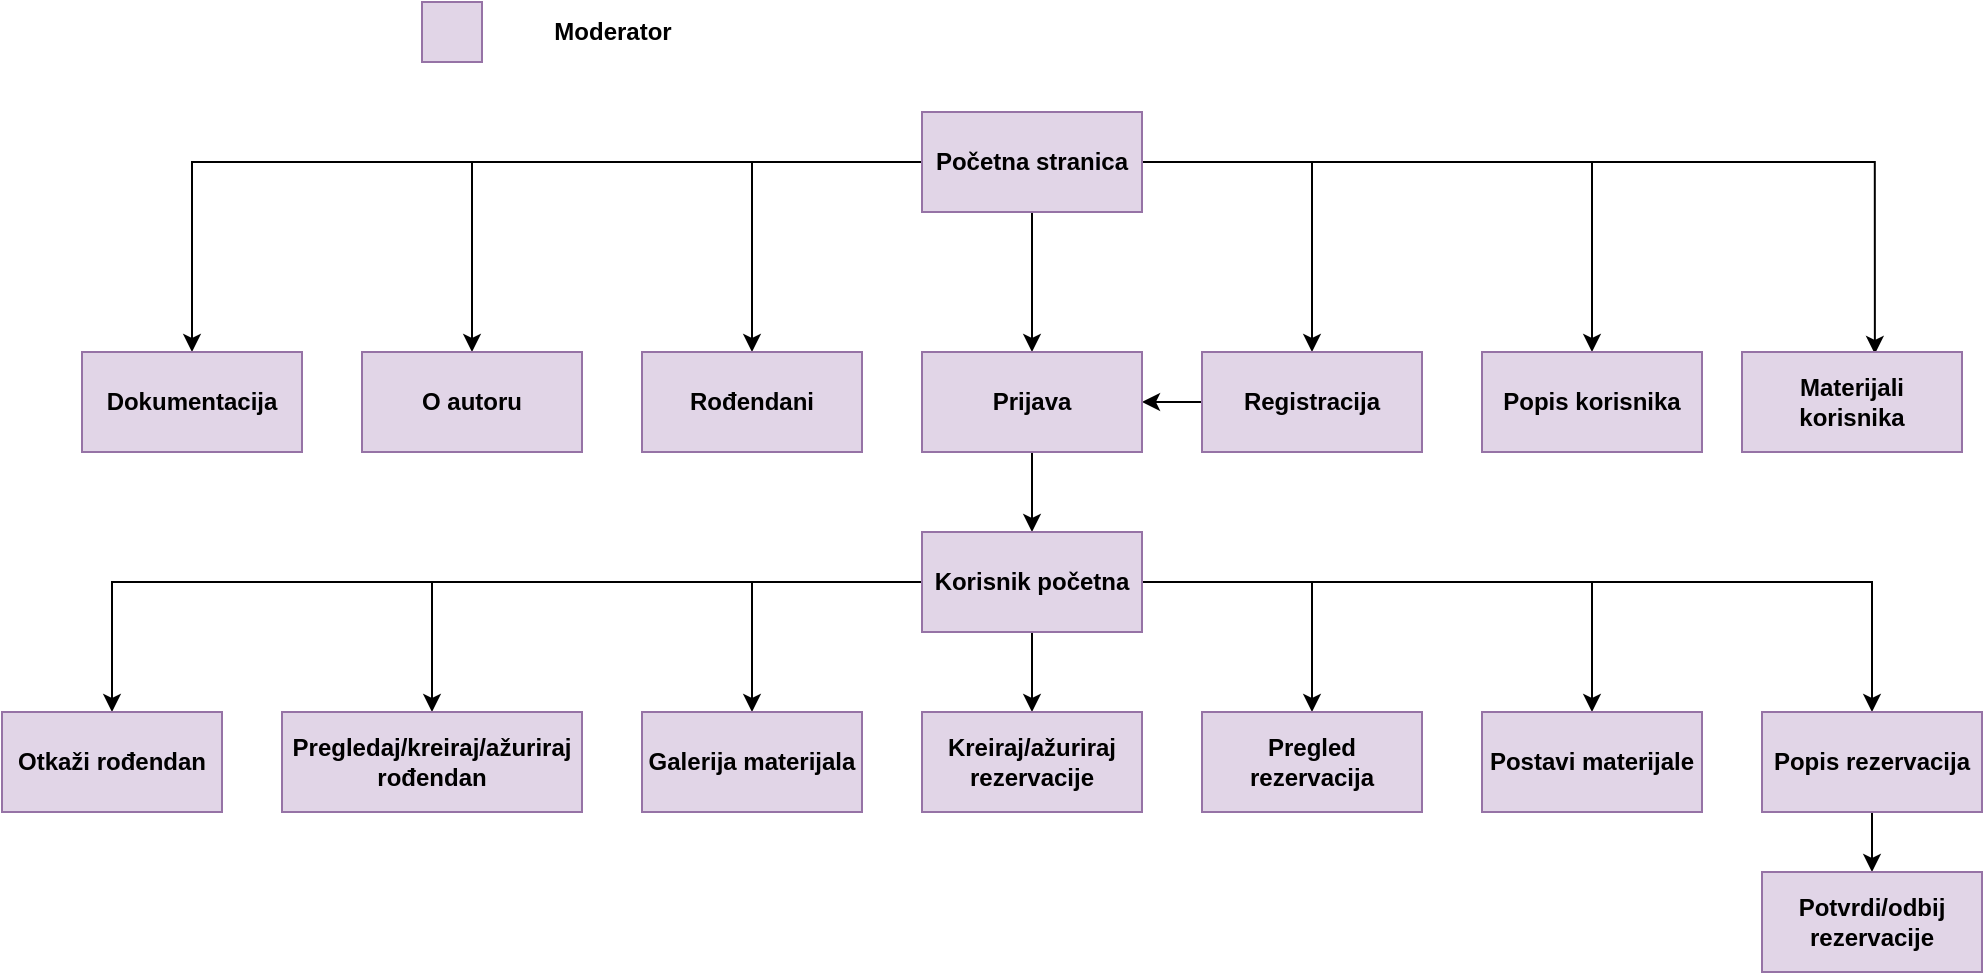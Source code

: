 <mxfile version="14.6.0" type="device"><diagram id="HSLmitHPJW2SpCY2HVNp" name="Page-1"><mxGraphModel dx="2048" dy="578" grid="1" gridSize="10" guides="1" tooltips="1" connect="1" arrows="1" fold="1" page="1" pageScale="1" pageWidth="827" pageHeight="1169" math="0" shadow="0"><root><mxCell id="0"/><mxCell id="1" parent="0"/><mxCell id="id5DaIY5rdnW3tC4CSox-4" style="edgeStyle=orthogonalEdgeStyle;rounded=0;orthogonalLoop=1;jettySize=auto;html=1;entryX=0.5;entryY=0;entryDx=0;entryDy=0;" parent="1" source="id5DaIY5rdnW3tC4CSox-1" target="id5DaIY5rdnW3tC4CSox-3" edge="1"><mxGeometry relative="1" as="geometry"/></mxCell><mxCell id="id5DaIY5rdnW3tC4CSox-5" style="edgeStyle=orthogonalEdgeStyle;rounded=0;orthogonalLoop=1;jettySize=auto;html=1;" parent="1" source="id5DaIY5rdnW3tC4CSox-1" target="id5DaIY5rdnW3tC4CSox-2" edge="1"><mxGeometry relative="1" as="geometry"/></mxCell><mxCell id="id5DaIY5rdnW3tC4CSox-9" style="edgeStyle=orthogonalEdgeStyle;rounded=0;orthogonalLoop=1;jettySize=auto;html=1;" parent="1" source="id5DaIY5rdnW3tC4CSox-1" target="id5DaIY5rdnW3tC4CSox-7" edge="1"><mxGeometry relative="1" as="geometry"/></mxCell><mxCell id="id5DaIY5rdnW3tC4CSox-10" style="edgeStyle=orthogonalEdgeStyle;rounded=0;orthogonalLoop=1;jettySize=auto;html=1;" parent="1" source="id5DaIY5rdnW3tC4CSox-1" target="id5DaIY5rdnW3tC4CSox-8" edge="1"><mxGeometry relative="1" as="geometry"/></mxCell><mxCell id="id5DaIY5rdnW3tC4CSox-12" style="edgeStyle=orthogonalEdgeStyle;rounded=0;orthogonalLoop=1;jettySize=auto;html=1;" parent="1" source="id5DaIY5rdnW3tC4CSox-1" target="id5DaIY5rdnW3tC4CSox-11" edge="1"><mxGeometry relative="1" as="geometry"/></mxCell><mxCell id="id5DaIY5rdnW3tC4CSox-14" style="edgeStyle=orthogonalEdgeStyle;rounded=0;orthogonalLoop=1;jettySize=auto;html=1;entryX=0.604;entryY=0.02;entryDx=0;entryDy=0;entryPerimeter=0;" parent="1" source="id5DaIY5rdnW3tC4CSox-1" target="id5DaIY5rdnW3tC4CSox-13" edge="1"><mxGeometry relative="1" as="geometry"/></mxCell><mxCell id="id5DaIY5rdnW3tC4CSox-16" style="edgeStyle=orthogonalEdgeStyle;rounded=0;orthogonalLoop=1;jettySize=auto;html=1;" parent="1" source="id5DaIY5rdnW3tC4CSox-1" target="id5DaIY5rdnW3tC4CSox-15" edge="1"><mxGeometry relative="1" as="geometry"/></mxCell><mxCell id="id5DaIY5rdnW3tC4CSox-1" value="Početna stranica" style="rounded=0;whiteSpace=wrap;html=1;" parent="1" vertex="1"><mxGeometry x="430" y="70" width="110" height="50" as="geometry"/></mxCell><mxCell id="id5DaIY5rdnW3tC4CSox-6" style="edgeStyle=orthogonalEdgeStyle;rounded=0;orthogonalLoop=1;jettySize=auto;html=1;" parent="1" source="id5DaIY5rdnW3tC4CSox-2" target="id5DaIY5rdnW3tC4CSox-3" edge="1"><mxGeometry relative="1" as="geometry"/></mxCell><mxCell id="id5DaIY5rdnW3tC4CSox-2" value="Registracija" style="rounded=0;whiteSpace=wrap;html=1;" parent="1" vertex="1"><mxGeometry x="570" y="190" width="110" height="50" as="geometry"/></mxCell><mxCell id="id5DaIY5rdnW3tC4CSox-3" value="Prijava" style="rounded=0;whiteSpace=wrap;html=1;" parent="1" vertex="1"><mxGeometry x="430" y="190" width="110" height="50" as="geometry"/></mxCell><mxCell id="id5DaIY5rdnW3tC4CSox-7" value="Dokumentacija" style="rounded=0;whiteSpace=wrap;html=1;" parent="1" vertex="1"><mxGeometry x="10" y="190" width="110" height="50" as="geometry"/></mxCell><mxCell id="id5DaIY5rdnW3tC4CSox-8" value="O autoru" style="rounded=0;whiteSpace=wrap;html=1;" parent="1" vertex="1"><mxGeometry x="150" y="190" width="110" height="50" as="geometry"/></mxCell><mxCell id="id5DaIY5rdnW3tC4CSox-11" value="Popis korisnika" style="rounded=0;whiteSpace=wrap;html=1;fillColor=#e1d5e7;strokeColor=#9673a6;fontStyle=1" parent="1" vertex="1"><mxGeometry x="710" y="190" width="110" height="50" as="geometry"/></mxCell><mxCell id="id5DaIY5rdnW3tC4CSox-13" value="Materijali korisnika" style="rounded=0;whiteSpace=wrap;html=1;fillColor=#e1d5e7;strokeColor=#9673a6;fontStyle=1" parent="1" vertex="1"><mxGeometry x="840" y="190" width="110" height="50" as="geometry"/></mxCell><mxCell id="id5DaIY5rdnW3tC4CSox-15" value="Rođendani" style="rounded=0;whiteSpace=wrap;html=1;" parent="1" vertex="1"><mxGeometry x="290" y="190" width="110" height="50" as="geometry"/></mxCell><mxCell id="AdI4QJxQi17u43fjtSbK-2" value="Moderator" style="text;html=1;align=center;verticalAlign=middle;resizable=0;points=[];autosize=1;strokeColor=none;fontStyle=1" parent="1" vertex="1"><mxGeometry x="240" y="20" width="70" height="20" as="geometry"/></mxCell><mxCell id="AdI4QJxQi17u43fjtSbK-3" value="" style="rounded=0;whiteSpace=wrap;html=1;fillColor=#d5e8d4;strokeColor=#82b366;" parent="1" vertex="1"><mxGeometry x="180" y="15" width="30" height="30" as="geometry"/></mxCell><mxCell id="AdI4QJxQi17u43fjtSbK-4" value="Početna stranica" style="rounded=0;whiteSpace=wrap;html=1;fillColor=#d5e8d4;strokeColor=#82b366;fontStyle=1" parent="1" vertex="1"><mxGeometry x="430" y="70" width="110" height="50" as="geometry"/></mxCell><mxCell id="FQ97rtZtPJb6xNXVmRn3-3" style="edgeStyle=orthogonalEdgeStyle;rounded=0;orthogonalLoop=1;jettySize=auto;html=1;entryX=0.5;entryY=0;entryDx=0;entryDy=0;" parent="1" source="AdI4QJxQi17u43fjtSbK-5" target="FQ97rtZtPJb6xNXVmRn3-2" edge="1"><mxGeometry relative="1" as="geometry"/></mxCell><mxCell id="AdI4QJxQi17u43fjtSbK-5" value="Prijava" style="rounded=0;whiteSpace=wrap;html=1;fillColor=#d5e8d4;strokeColor=#82b366;fontStyle=1" parent="1" vertex="1"><mxGeometry x="430" y="190" width="110" height="50" as="geometry"/></mxCell><mxCell id="AdI4QJxQi17u43fjtSbK-6" value="Rođendani" style="rounded=0;whiteSpace=wrap;html=1;fillColor=#d5e8d4;strokeColor=#82b366;fontStyle=1" parent="1" vertex="1"><mxGeometry x="290" y="190" width="110" height="50" as="geometry"/></mxCell><mxCell id="AdI4QJxQi17u43fjtSbK-7" value="O autoru" style="rounded=0;whiteSpace=wrap;html=1;fillColor=#d5e8d4;strokeColor=#82b366;fontStyle=1" parent="1" vertex="1"><mxGeometry x="150" y="190" width="110" height="50" as="geometry"/></mxCell><mxCell id="AdI4QJxQi17u43fjtSbK-8" value="Dokumentacija" style="rounded=0;whiteSpace=wrap;html=1;fillColor=#d5e8d4;strokeColor=#82b366;fontStyle=1" parent="1" vertex="1"><mxGeometry x="10" y="190" width="110" height="50" as="geometry"/></mxCell><mxCell id="AdI4QJxQi17u43fjtSbK-9" value="Registracija" style="rounded=0;whiteSpace=wrap;html=1;fillColor=#d5e8d4;strokeColor=#82b366;fontStyle=1" parent="1" vertex="1"><mxGeometry x="570" y="190" width="110" height="50" as="geometry"/></mxCell><mxCell id="FQ97rtZtPJb6xNXVmRn3-5" style="edgeStyle=orthogonalEdgeStyle;rounded=0;orthogonalLoop=1;jettySize=auto;html=1;entryX=0.5;entryY=0;entryDx=0;entryDy=0;" parent="1" source="FQ97rtZtPJb6xNXVmRn3-2" target="FQ97rtZtPJb6xNXVmRn3-4" edge="1"><mxGeometry relative="1" as="geometry"/></mxCell><mxCell id="FQ97rtZtPJb6xNXVmRn3-7" style="edgeStyle=orthogonalEdgeStyle;rounded=0;orthogonalLoop=1;jettySize=auto;html=1;entryX=0.5;entryY=0;entryDx=0;entryDy=0;" parent="1" source="FQ97rtZtPJb6xNXVmRn3-2" target="FQ97rtZtPJb6xNXVmRn3-6" edge="1"><mxGeometry relative="1" as="geometry"/></mxCell><mxCell id="FQ97rtZtPJb6xNXVmRn3-9" style="edgeStyle=orthogonalEdgeStyle;rounded=0;orthogonalLoop=1;jettySize=auto;html=1;" parent="1" source="FQ97rtZtPJb6xNXVmRn3-2" target="FQ97rtZtPJb6xNXVmRn3-8" edge="1"><mxGeometry relative="1" as="geometry"/></mxCell><mxCell id="FQ97rtZtPJb6xNXVmRn3-11" style="edgeStyle=orthogonalEdgeStyle;rounded=0;orthogonalLoop=1;jettySize=auto;html=1;entryX=0.5;entryY=0;entryDx=0;entryDy=0;" parent="1" source="FQ97rtZtPJb6xNXVmRn3-2" target="FQ97rtZtPJb6xNXVmRn3-10" edge="1"><mxGeometry relative="1" as="geometry"/></mxCell><mxCell id="6Uyrroc7MK1ITSmefXFL-9" style="edgeStyle=orthogonalEdgeStyle;rounded=0;orthogonalLoop=1;jettySize=auto;html=1;" edge="1" parent="1" source="FQ97rtZtPJb6xNXVmRn3-2" target="6Uyrroc7MK1ITSmefXFL-8"><mxGeometry relative="1" as="geometry"/></mxCell><mxCell id="6Uyrroc7MK1ITSmefXFL-11" style="edgeStyle=orthogonalEdgeStyle;rounded=0;orthogonalLoop=1;jettySize=auto;html=1;entryX=0.5;entryY=0;entryDx=0;entryDy=0;" edge="1" parent="1" source="FQ97rtZtPJb6xNXVmRn3-2" target="6Uyrroc7MK1ITSmefXFL-10"><mxGeometry relative="1" as="geometry"/></mxCell><mxCell id="6Uyrroc7MK1ITSmefXFL-13" style="edgeStyle=orthogonalEdgeStyle;rounded=0;orthogonalLoop=1;jettySize=auto;html=1;entryX=0.5;entryY=0;entryDx=0;entryDy=0;" edge="1" parent="1" source="FQ97rtZtPJb6xNXVmRn3-2" target="6Uyrroc7MK1ITSmefXFL-12"><mxGeometry relative="1" as="geometry"/></mxCell><mxCell id="FQ97rtZtPJb6xNXVmRn3-2" value="Korisnik početna" style="rounded=0;whiteSpace=wrap;html=1;fillColor=#e1d5e7;strokeColor=#9673a6;fontStyle=1" parent="1" vertex="1"><mxGeometry x="430" y="280" width="110" height="50" as="geometry"/></mxCell><mxCell id="FQ97rtZtPJb6xNXVmRn3-4" value="Kreiraj/ažuriraj rezervacije" style="rounded=0;whiteSpace=wrap;html=1;fillColor=#e1d5e7;strokeColor=#9673a6;fontStyle=1" parent="1" vertex="1"><mxGeometry x="430" y="370" width="110" height="50" as="geometry"/></mxCell><mxCell id="FQ97rtZtPJb6xNXVmRn3-6" value="Pregled rezervacija" style="rounded=0;whiteSpace=wrap;html=1;fillColor=#e1d5e7;strokeColor=#9673a6;fontStyle=1" parent="1" vertex="1"><mxGeometry x="570" y="370" width="110" height="50" as="geometry"/></mxCell><mxCell id="FQ97rtZtPJb6xNXVmRn3-8" value="Postavi materijale" style="rounded=0;whiteSpace=wrap;html=1;fillColor=#e1d5e7;strokeColor=#9673a6;fontStyle=1" parent="1" vertex="1"><mxGeometry x="710" y="370" width="110" height="50" as="geometry"/></mxCell><mxCell id="FQ97rtZtPJb6xNXVmRn3-10" value="Galerija materijala" style="rounded=0;whiteSpace=wrap;html=1;fillColor=#e1d5e7;strokeColor=#9673a6;fontStyle=1" parent="1" vertex="1"><mxGeometry x="290" y="370" width="110" height="50" as="geometry"/></mxCell><mxCell id="6Uyrroc7MK1ITSmefXFL-1" value="" style="rounded=0;whiteSpace=wrap;html=1;fillColor=#e1d5e7;strokeColor=#9673a6;" vertex="1" parent="1"><mxGeometry x="180" y="15" width="30" height="30" as="geometry"/></mxCell><mxCell id="6Uyrroc7MK1ITSmefXFL-2" value="Početna stranica" style="rounded=0;whiteSpace=wrap;html=1;fillColor=#e1d5e7;strokeColor=#9673a6;fontStyle=1" vertex="1" parent="1"><mxGeometry x="430" y="70" width="110" height="50" as="geometry"/></mxCell><mxCell id="6Uyrroc7MK1ITSmefXFL-3" value="Dokumentacija" style="rounded=0;whiteSpace=wrap;html=1;fillColor=#e1d5e7;strokeColor=#9673a6;fontStyle=1" vertex="1" parent="1"><mxGeometry x="10" y="190" width="110" height="50" as="geometry"/></mxCell><mxCell id="6Uyrroc7MK1ITSmefXFL-4" value="O autoru" style="rounded=0;whiteSpace=wrap;html=1;fillColor=#e1d5e7;strokeColor=#9673a6;fontStyle=1" vertex="1" parent="1"><mxGeometry x="150" y="190" width="110" height="50" as="geometry"/></mxCell><mxCell id="6Uyrroc7MK1ITSmefXFL-5" value="Rođendani" style="rounded=0;whiteSpace=wrap;html=1;fillColor=#e1d5e7;strokeColor=#9673a6;fontStyle=1" vertex="1" parent="1"><mxGeometry x="290" y="190" width="110" height="50" as="geometry"/></mxCell><mxCell id="6Uyrroc7MK1ITSmefXFL-6" value="Prijava" style="rounded=0;whiteSpace=wrap;html=1;fillColor=#e1d5e7;strokeColor=#9673a6;fontStyle=1" vertex="1" parent="1"><mxGeometry x="430" y="190" width="110" height="50" as="geometry"/></mxCell><mxCell id="6Uyrroc7MK1ITSmefXFL-7" value="Registracija" style="rounded=0;whiteSpace=wrap;html=1;fillColor=#e1d5e7;strokeColor=#9673a6;fontStyle=1" vertex="1" parent="1"><mxGeometry x="570" y="190" width="110" height="50" as="geometry"/></mxCell><mxCell id="6Uyrroc7MK1ITSmefXFL-8" value="Pregledaj/kreiraj/ažuriraj rođendan" style="rounded=0;whiteSpace=wrap;html=1;fillColor=#e1d5e7;strokeColor=#9673a6;fontStyle=1" vertex="1" parent="1"><mxGeometry x="110" y="370" width="150" height="50" as="geometry"/></mxCell><mxCell id="6Uyrroc7MK1ITSmefXFL-10" value="Otkaži rođendan" style="rounded=0;whiteSpace=wrap;html=1;fillColor=#e1d5e7;strokeColor=#9673a6;fontStyle=1" vertex="1" parent="1"><mxGeometry x="-30" y="370" width="110" height="50" as="geometry"/></mxCell><mxCell id="6Uyrroc7MK1ITSmefXFL-15" style="edgeStyle=orthogonalEdgeStyle;rounded=0;orthogonalLoop=1;jettySize=auto;html=1;" edge="1" parent="1" source="6Uyrroc7MK1ITSmefXFL-12" target="6Uyrroc7MK1ITSmefXFL-14"><mxGeometry relative="1" as="geometry"/></mxCell><mxCell id="6Uyrroc7MK1ITSmefXFL-12" value="Popis rezervacija" style="rounded=0;whiteSpace=wrap;html=1;fillColor=#e1d5e7;strokeColor=#9673a6;fontStyle=1" vertex="1" parent="1"><mxGeometry x="850" y="370" width="110" height="50" as="geometry"/></mxCell><mxCell id="6Uyrroc7MK1ITSmefXFL-14" value="Potvrdi/odbij rezervacije" style="rounded=0;whiteSpace=wrap;html=1;fillColor=#e1d5e7;strokeColor=#9673a6;fontStyle=1" vertex="1" parent="1"><mxGeometry x="850" y="450" width="110" height="50" as="geometry"/></mxCell></root></mxGraphModel></diagram></mxfile>